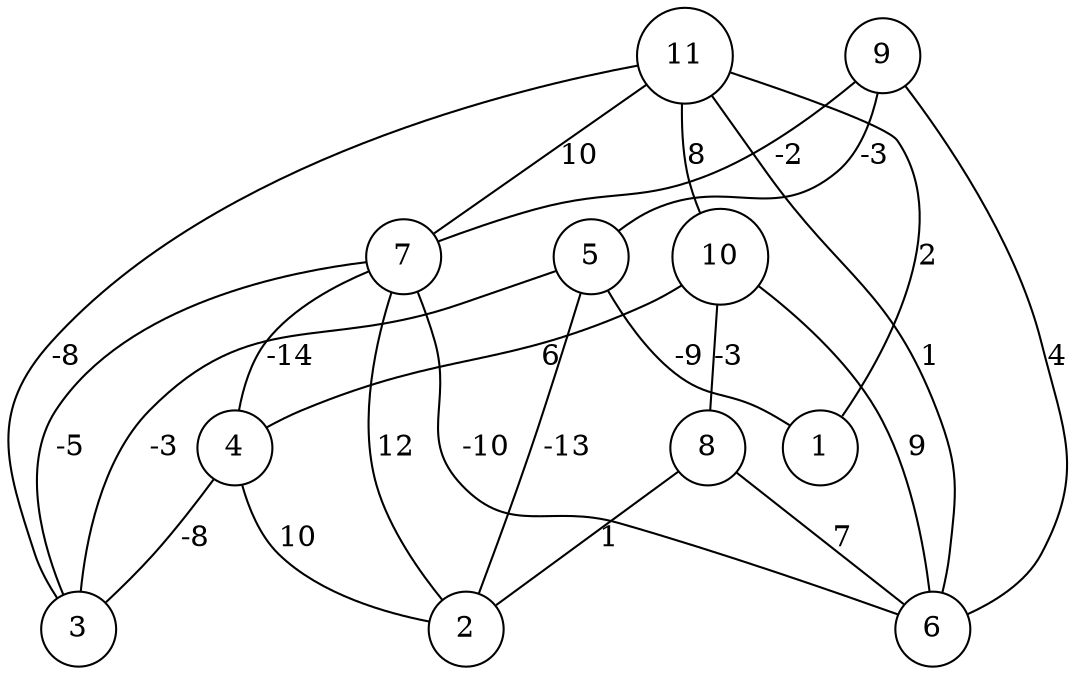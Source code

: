 graph { 
	 fontname="Helvetica,Arial,sans-serif" 
	 node [shape = circle]; 
	 11 -- 1 [label = "2"];
	 11 -- 3 [label = "-8"];
	 11 -- 6 [label = "1"];
	 11 -- 7 [label = "10"];
	 11 -- 10 [label = "8"];
	 10 -- 4 [label = "6"];
	 10 -- 6 [label = "9"];
	 10 -- 8 [label = "-3"];
	 9 -- 5 [label = "-3"];
	 9 -- 6 [label = "4"];
	 9 -- 7 [label = "-2"];
	 8 -- 2 [label = "1"];
	 8 -- 6 [label = "7"];
	 7 -- 2 [label = "12"];
	 7 -- 3 [label = "-5"];
	 7 -- 4 [label = "-14"];
	 7 -- 6 [label = "-10"];
	 5 -- 1 [label = "-9"];
	 5 -- 2 [label = "-13"];
	 5 -- 3 [label = "-3"];
	 4 -- 2 [label = "10"];
	 4 -- 3 [label = "-8"];
	 1;
	 2;
	 3;
	 4;
	 5;
	 6;
	 7;
	 8;
	 9;
	 10;
	 11;
}
